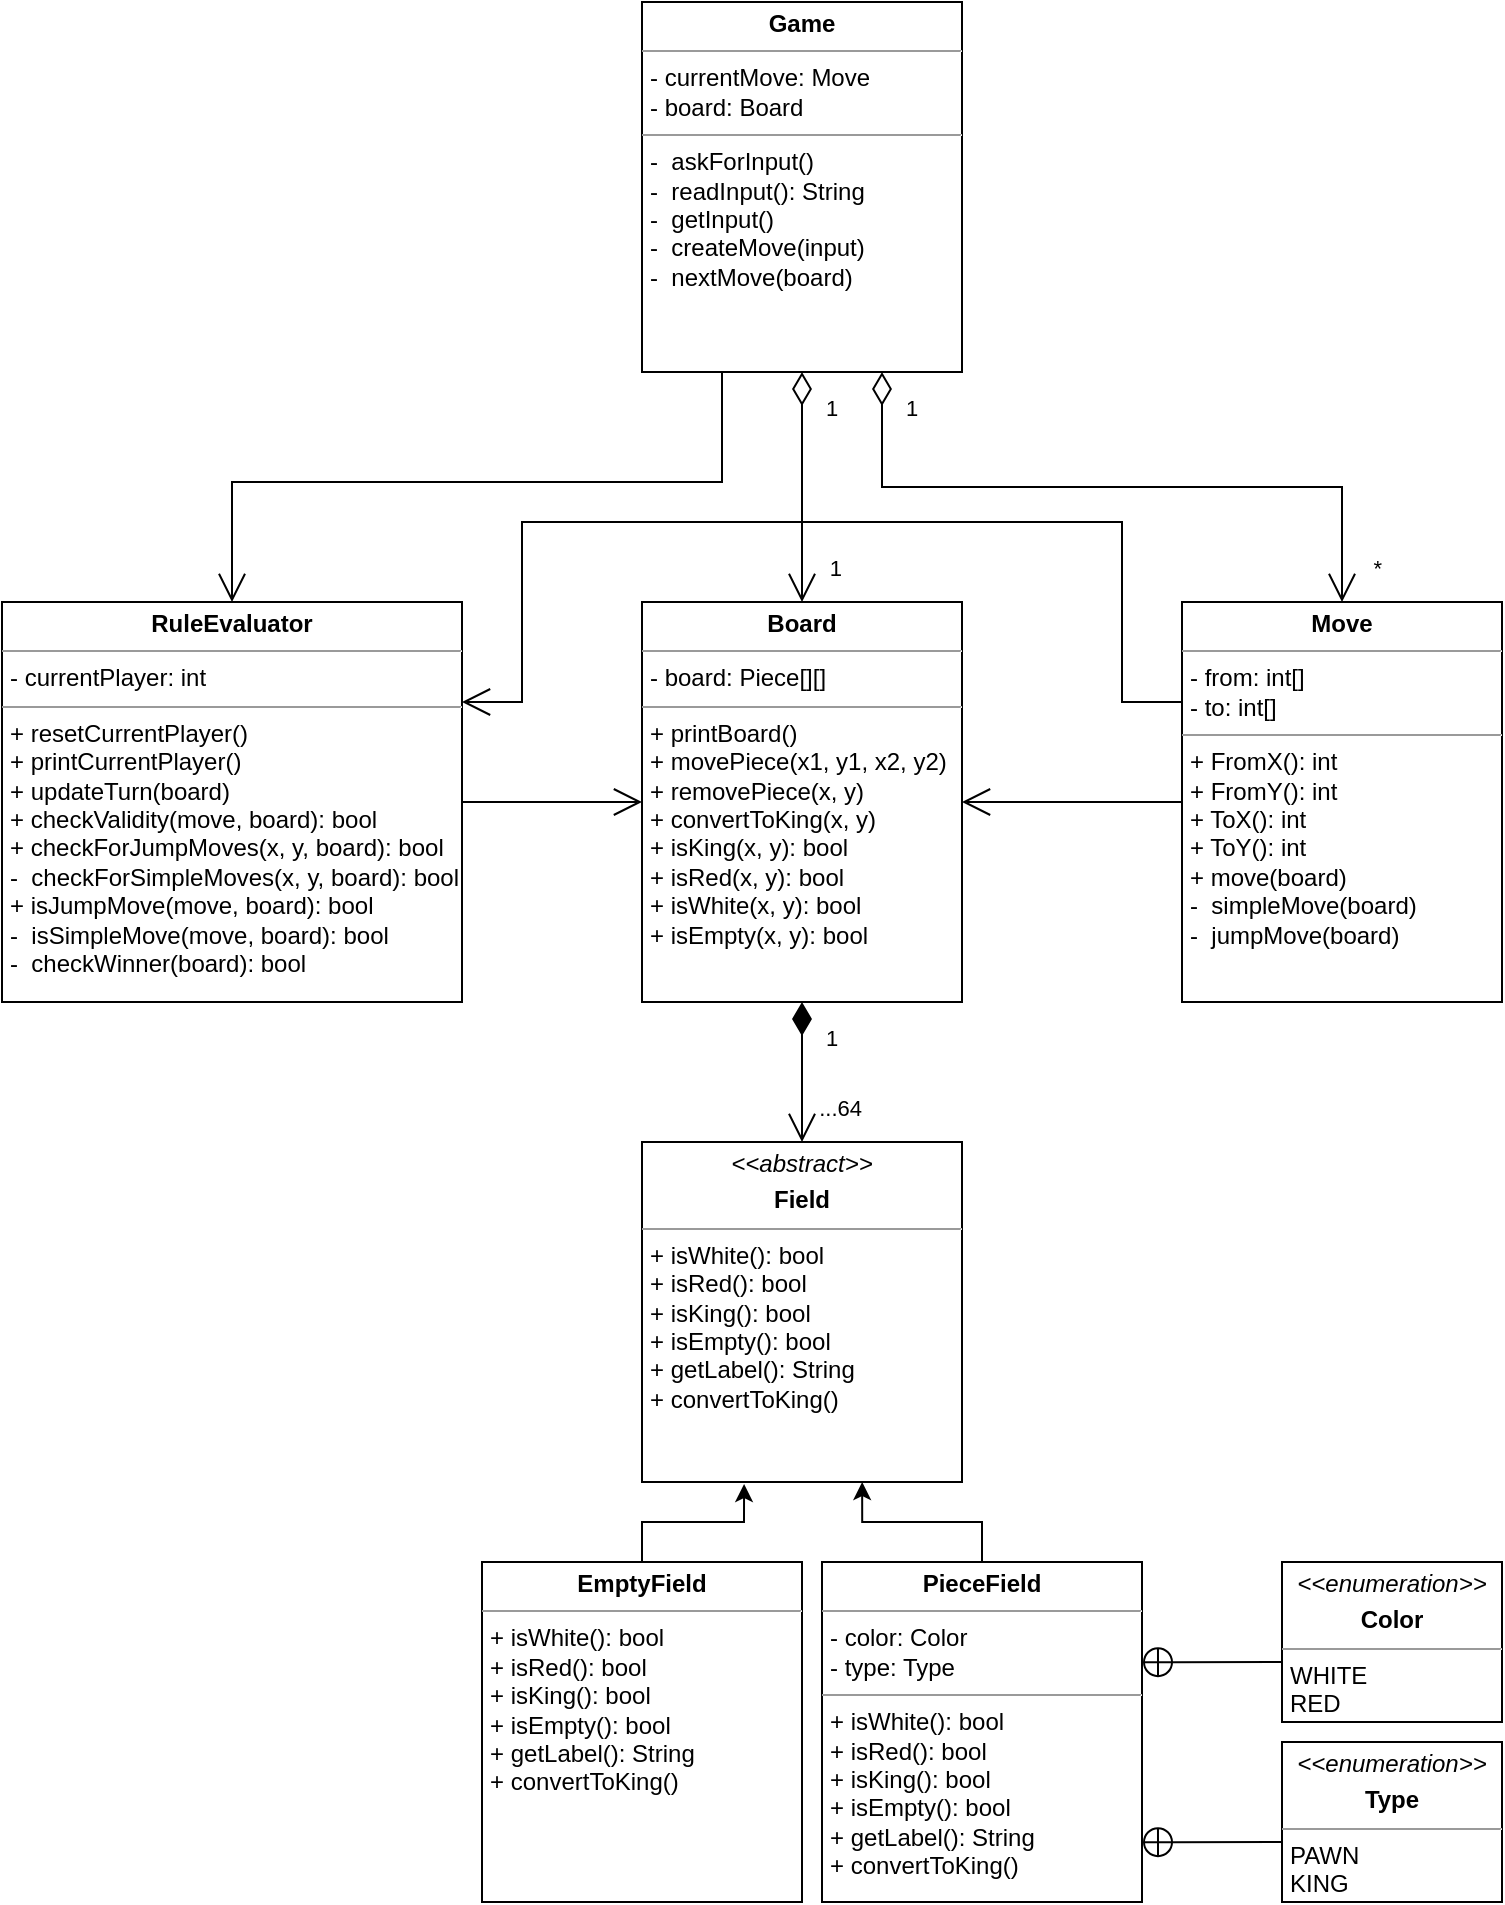 <mxfile version="15.6.4" type="device"><diagram id="fnMZtc-o8jra7NAa5yIl" name="Page-1"><mxGraphModel dx="946" dy="592" grid="1" gridSize="10" guides="1" tooltips="1" connect="1" arrows="1" fold="1" page="1" pageScale="1" pageWidth="850" pageHeight="1100" math="0" shadow="0"><root><mxCell id="0"/><mxCell id="1" parent="0"/><mxCell id="GoU4rNnmt5kkzGdyPXZm-20" value="&lt;p style=&quot;margin: 0px ; margin-top: 4px ; text-align: center&quot;&gt;&lt;b&gt;Board&lt;/b&gt;&lt;/p&gt;&lt;hr size=&quot;1&quot;&gt;&lt;p style=&quot;margin: 0px ; margin-left: 4px&quot;&gt;- board: Piece[][]&lt;/p&gt;&lt;hr size=&quot;1&quot;&gt;&lt;p style=&quot;margin: 0px ; margin-left: 4px&quot;&gt;&lt;span&gt;+ printBoard()&lt;/span&gt;&lt;br&gt;&lt;/p&gt;&lt;p style=&quot;margin: 0px ; margin-left: 4px&quot;&gt;+ movePiece(x1, y1, x2, y2)&lt;/p&gt;&lt;p style=&quot;margin: 0px ; margin-left: 4px&quot;&gt;+ removePiece(x, y)&lt;/p&gt;&lt;p style=&quot;margin: 0px ; margin-left: 4px&quot;&gt;+ convertToKing(x, y)&lt;/p&gt;&lt;p style=&quot;margin: 0px ; margin-left: 4px&quot;&gt;+ isKing(x, y): bool&lt;/p&gt;&lt;p style=&quot;margin: 0px ; margin-left: 4px&quot;&gt;+ isRed(x, y): bool&lt;/p&gt;&lt;p style=&quot;margin: 0px ; margin-left: 4px&quot;&gt;+ isWhite(x, y): bool&lt;/p&gt;&lt;p style=&quot;margin: 0px ; margin-left: 4px&quot;&gt;+ isEmpty(x, y): bool&lt;/p&gt;&lt;p style=&quot;margin: 0px ; margin-left: 4px&quot;&gt;&lt;br&gt;&lt;/p&gt;" style="verticalAlign=top;align=left;overflow=fill;fontSize=12;fontFamily=Helvetica;html=1;" parent="1" vertex="1"><mxGeometry x="370" y="330" width="160" height="200" as="geometry"/></mxCell><mxCell id="GoU4rNnmt5kkzGdyPXZm-21" value="&lt;p style=&quot;margin: 0px ; margin-top: 4px ; text-align: center&quot;&gt;&lt;b&gt;Game&lt;/b&gt;&lt;/p&gt;&lt;hr size=&quot;1&quot;&gt;&lt;p style=&quot;margin: 0px ; margin-left: 4px&quot;&gt;- currentMove: Move&lt;/p&gt;&lt;p style=&quot;margin: 0px ; margin-left: 4px&quot;&gt;- board: Board&lt;/p&gt;&lt;hr size=&quot;1&quot;&gt;&lt;p style=&quot;margin: 0px ; margin-left: 4px&quot;&gt;- &amp;nbsp;askForInput()&lt;/p&gt;&lt;p style=&quot;margin: 0px ; margin-left: 4px&quot;&gt;- &amp;nbsp;readInput(): String&lt;/p&gt;&lt;p style=&quot;margin: 0px ; margin-left: 4px&quot;&gt;- &amp;nbsp;getInput()&lt;/p&gt;&lt;p style=&quot;margin: 0px ; margin-left: 4px&quot;&gt;- &amp;nbsp;createMove(input)&lt;/p&gt;&lt;p style=&quot;margin: 0px ; margin-left: 4px&quot;&gt;- &amp;nbsp;nextMove(board)&lt;/p&gt;&lt;p style=&quot;margin: 0px ; margin-left: 4px&quot;&gt;&lt;br&gt;&lt;/p&gt;&lt;p style=&quot;margin: 0px ; margin-left: 4px&quot;&gt;&lt;br&gt;&lt;/p&gt;" style="verticalAlign=top;align=left;overflow=fill;fontSize=12;fontFamily=Helvetica;html=1;" parent="1" vertex="1"><mxGeometry x="370" y="30" width="160" height="185" as="geometry"/></mxCell><mxCell id="HhIsdevtgu4Zge7pGZRM-21" style="edgeStyle=orthogonalEdgeStyle;rounded=0;orthogonalLoop=1;jettySize=auto;html=1;exitX=1;exitY=0.5;exitDx=0;exitDy=0;entryX=0;entryY=0.5;entryDx=0;entryDy=0;startArrow=none;startFill=0;endArrow=open;endFill=0;endSize=12;" parent="1" source="GoU4rNnmt5kkzGdyPXZm-23" target="GoU4rNnmt5kkzGdyPXZm-20" edge="1"><mxGeometry relative="1" as="geometry"/></mxCell><mxCell id="GoU4rNnmt5kkzGdyPXZm-23" value="&lt;p style=&quot;margin: 0px ; margin-top: 4px ; text-align: center&quot;&gt;&lt;b&gt;RuleEvaluator&lt;/b&gt;&lt;/p&gt;&lt;hr size=&quot;1&quot;&gt;&lt;p style=&quot;margin: 0px ; margin-left: 4px&quot;&gt;- currentPlayer: int&lt;/p&gt;&lt;hr size=&quot;1&quot;&gt;&lt;p style=&quot;margin: 0px ; margin-left: 4px&quot;&gt;+ resetCurrentPlayer()&lt;/p&gt;&lt;p style=&quot;margin: 0px ; margin-left: 4px&quot;&gt;+ printCurrentPlayer()&lt;/p&gt;&lt;p style=&quot;margin: 0px ; margin-left: 4px&quot;&gt;+ updateTurn(board)&lt;/p&gt;&lt;p style=&quot;margin: 0px ; margin-left: 4px&quot;&gt;+ checkValidity(move, board): bool&lt;/p&gt;&lt;p style=&quot;margin: 0px ; margin-left: 4px&quot;&gt;+ checkForJumpMoves(x, y, board): bool&lt;/p&gt;&lt;p style=&quot;margin: 0px ; margin-left: 4px&quot;&gt;- &amp;nbsp;checkForSimpleMoves(x, y, board): bool&lt;/p&gt;&lt;p style=&quot;margin: 0px ; margin-left: 4px&quot;&gt;+ isJumpMove(move, board): bool&lt;/p&gt;&lt;p style=&quot;margin: 0px ; margin-left: 4px&quot;&gt;- &amp;nbsp;isSimpleMove(move, board): bool&lt;/p&gt;&lt;p style=&quot;margin: 0px ; margin-left: 4px&quot;&gt;- &amp;nbsp;checkWinner(board): bool&lt;/p&gt;" style="verticalAlign=top;align=left;overflow=fill;fontSize=12;fontFamily=Helvetica;html=1;fillColor=default;strokeColor=default;fontColor=default;" parent="1" vertex="1"><mxGeometry x="50" y="330" width="230" height="200" as="geometry"/></mxCell><mxCell id="HhIsdevtgu4Zge7pGZRM-23" style="edgeStyle=orthogonalEdgeStyle;rounded=0;orthogonalLoop=1;jettySize=auto;html=1;exitX=0;exitY=0.5;exitDx=0;exitDy=0;entryX=1;entryY=0.5;entryDx=0;entryDy=0;startArrow=none;startFill=0;endArrow=open;endFill=0;endSize=12;startSize=14;" parent="1" source="HhIsdevtgu4Zge7pGZRM-1" target="GoU4rNnmt5kkzGdyPXZm-20" edge="1"><mxGeometry relative="1" as="geometry"/></mxCell><mxCell id="HhIsdevtgu4Zge7pGZRM-24" style="edgeStyle=orthogonalEdgeStyle;rounded=0;orthogonalLoop=1;jettySize=auto;html=1;exitX=0;exitY=0.25;exitDx=0;exitDy=0;entryX=1;entryY=0.25;entryDx=0;entryDy=0;startArrow=none;startFill=0;endArrow=open;endFill=0;endSize=12;" parent="1" source="HhIsdevtgu4Zge7pGZRM-1" target="GoU4rNnmt5kkzGdyPXZm-23" edge="1"><mxGeometry relative="1" as="geometry"><Array as="points"><mxPoint x="610" y="380"/><mxPoint x="610" y="290"/><mxPoint x="310" y="290"/><mxPoint x="310" y="380"/></Array></mxGeometry></mxCell><mxCell id="HhIsdevtgu4Zge7pGZRM-1" value="&lt;p style=&quot;margin: 0px ; margin-top: 4px ; text-align: center&quot;&gt;&lt;b&gt;Move&lt;/b&gt;&lt;/p&gt;&lt;hr size=&quot;1&quot;&gt;&lt;p style=&quot;margin: 0px ; margin-left: 4px&quot;&gt;- from: int[]&lt;/p&gt;&lt;p style=&quot;margin: 0px ; margin-left: 4px&quot;&gt;- to: int[]&lt;/p&gt;&lt;hr size=&quot;1&quot;&gt;&lt;p style=&quot;margin: 0px ; margin-left: 4px&quot;&gt;+ FromX(): int&lt;/p&gt;&lt;p style=&quot;margin: 0px ; margin-left: 4px&quot;&gt;+ FromY(): int&lt;/p&gt;&lt;p style=&quot;margin: 0px ; margin-left: 4px&quot;&gt;+ ToX(): int&lt;/p&gt;&lt;p style=&quot;margin: 0px ; margin-left: 4px&quot;&gt;+ ToY(): int&lt;/p&gt;&lt;p style=&quot;margin: 0px ; margin-left: 4px&quot;&gt;+ move(board)&lt;/p&gt;&lt;p style=&quot;margin: 0px ; margin-left: 4px&quot;&gt;- &amp;nbsp;simpleMove(board)&lt;/p&gt;&lt;p style=&quot;margin: 0px ; margin-left: 4px&quot;&gt;- &amp;nbsp;jumpMove(board)&lt;/p&gt;&lt;p style=&quot;margin: 0px ; margin-left: 4px&quot;&gt;&lt;br&gt;&lt;/p&gt;" style="verticalAlign=top;align=left;overflow=fill;fontSize=12;fontFamily=Helvetica;html=1;" parent="1" vertex="1"><mxGeometry x="640" y="330" width="160" height="200" as="geometry"/></mxCell><mxCell id="HhIsdevtgu4Zge7pGZRM-2" value="&lt;p style=&quot;margin: 4px 0px 0px ; text-align: center&quot;&gt;&lt;i&gt;&amp;lt;&amp;lt;abstract&amp;gt;&amp;gt;&lt;/i&gt;&lt;/p&gt;&lt;p style=&quot;margin: 4px 0px 0px ; text-align: center&quot;&gt;&lt;b&gt;Field&lt;/b&gt;&lt;/p&gt;&lt;hr size=&quot;1&quot;&gt;&lt;p style=&quot;margin: 0px 0px 0px 4px&quot;&gt;+ isWhite(): bool&lt;/p&gt;&lt;p style=&quot;margin: 0px ; margin-left: 4px&quot;&gt;+ isRed(): bool&lt;/p&gt;&lt;p style=&quot;margin: 0px ; margin-left: 4px&quot;&gt;+ isKing(): bool&lt;/p&gt;&lt;p style=&quot;margin: 0px ; margin-left: 4px&quot;&gt;+ isEmpty(): bool&lt;/p&gt;&lt;p style=&quot;margin: 0px 0px 0px 4px&quot;&gt;+ getLabel(): String&lt;/p&gt;&lt;p style=&quot;margin: 0px 0px 0px 4px&quot;&gt;+ convertToKing()&lt;/p&gt;" style="verticalAlign=top;align=left;overflow=fill;fontSize=12;fontFamily=Helvetica;html=1;fillColor=default;strokeColor=default;fontColor=default;" parent="1" vertex="1"><mxGeometry x="370" y="600" width="160" height="170" as="geometry"/></mxCell><mxCell id="HhIsdevtgu4Zge7pGZRM-4" value="" style="endArrow=open;html=1;endSize=12;startArrow=diamondThin;startSize=14;startFill=0;edgeStyle=orthogonalEdgeStyle;rounded=0;exitX=0.5;exitY=1;exitDx=0;exitDy=0;entryX=0.5;entryY=0;entryDx=0;entryDy=0;" parent="1" source="GoU4rNnmt5kkzGdyPXZm-21" target="GoU4rNnmt5kkzGdyPXZm-20" edge="1"><mxGeometry relative="1" as="geometry"><mxPoint x="440" y="250" as="sourcePoint"/><mxPoint x="610" y="250" as="targetPoint"/></mxGeometry></mxCell><mxCell id="HhIsdevtgu4Zge7pGZRM-5" value="1" style="edgeLabel;resizable=0;html=1;align=left;verticalAlign=top;" parent="HhIsdevtgu4Zge7pGZRM-4" connectable="0" vertex="1"><mxGeometry x="-1" relative="1" as="geometry"><mxPoint x="10" y="5" as="offset"/></mxGeometry></mxCell><mxCell id="HhIsdevtgu4Zge7pGZRM-6" value="1" style="edgeLabel;resizable=0;html=1;align=right;verticalAlign=top;" parent="HhIsdevtgu4Zge7pGZRM-4" connectable="0" vertex="1"><mxGeometry x="1" relative="1" as="geometry"><mxPoint x="20" y="-30" as="offset"/></mxGeometry></mxCell><mxCell id="HhIsdevtgu4Zge7pGZRM-7" value="" style="endArrow=open;html=1;endSize=12;startArrow=diamondThin;startSize=14;startFill=0;edgeStyle=orthogonalEdgeStyle;rounded=0;exitX=0.75;exitY=1;exitDx=0;exitDy=0;entryX=0.5;entryY=0;entryDx=0;entryDy=0;" parent="1" source="GoU4rNnmt5kkzGdyPXZm-21" target="HhIsdevtgu4Zge7pGZRM-1" edge="1"><mxGeometry relative="1" as="geometry"><mxPoint x="460" y="225" as="sourcePoint"/><mxPoint x="460" y="340" as="targetPoint"/></mxGeometry></mxCell><mxCell id="HhIsdevtgu4Zge7pGZRM-8" value="1" style="edgeLabel;resizable=0;html=1;align=left;verticalAlign=top;" parent="HhIsdevtgu4Zge7pGZRM-7" connectable="0" vertex="1"><mxGeometry x="-1" relative="1" as="geometry"><mxPoint x="10" y="5" as="offset"/></mxGeometry></mxCell><mxCell id="HhIsdevtgu4Zge7pGZRM-9" value="*" style="edgeLabel;resizable=0;html=1;align=right;verticalAlign=top;" parent="HhIsdevtgu4Zge7pGZRM-7" connectable="0" vertex="1"><mxGeometry x="1" relative="1" as="geometry"><mxPoint x="20" y="-30" as="offset"/></mxGeometry></mxCell><mxCell id="HhIsdevtgu4Zge7pGZRM-15" value="" style="endArrow=open;endFill=1;endSize=12;html=1;rounded=0;exitX=0.25;exitY=1;exitDx=0;exitDy=0;entryX=0.5;entryY=0;entryDx=0;entryDy=0;" parent="1" source="GoU4rNnmt5kkzGdyPXZm-21" target="GoU4rNnmt5kkzGdyPXZm-23" edge="1"><mxGeometry width="160" relative="1" as="geometry"><mxPoint x="390" y="280" as="sourcePoint"/><mxPoint x="550" y="280" as="targetPoint"/><Array as="points"><mxPoint x="410" y="270"/><mxPoint x="165" y="270"/></Array></mxGeometry></mxCell><mxCell id="HhIsdevtgu4Zge7pGZRM-18" value="" style="endArrow=open;html=1;endSize=12;startArrow=diamondThin;startSize=14;startFill=1;edgeStyle=orthogonalEdgeStyle;rounded=0;exitX=0.5;exitY=1;exitDx=0;exitDy=0;entryX=0.5;entryY=0;entryDx=0;entryDy=0;" parent="1" source="GoU4rNnmt5kkzGdyPXZm-20" target="HhIsdevtgu4Zge7pGZRM-2" edge="1"><mxGeometry relative="1" as="geometry"><mxPoint x="460" y="570.0" as="sourcePoint"/><mxPoint x="460" y="685" as="targetPoint"/></mxGeometry></mxCell><mxCell id="HhIsdevtgu4Zge7pGZRM-19" value="1" style="edgeLabel;resizable=0;html=1;align=left;verticalAlign=top;" parent="HhIsdevtgu4Zge7pGZRM-18" connectable="0" vertex="1"><mxGeometry x="-1" relative="1" as="geometry"><mxPoint x="10" y="5" as="offset"/></mxGeometry></mxCell><mxCell id="HhIsdevtgu4Zge7pGZRM-20" value="...64" style="edgeLabel;resizable=0;html=1;align=right;verticalAlign=top;" parent="HhIsdevtgu4Zge7pGZRM-18" connectable="0" vertex="1"><mxGeometry x="1" relative="1" as="geometry"><mxPoint x="30" y="-30" as="offset"/></mxGeometry></mxCell><mxCell id="nHAF4nPZJ3bnxHdbAx-p-1" value="&lt;p style=&quot;margin: 0px ; margin-top: 4px ; text-align: center&quot;&gt;&lt;i&gt;&amp;lt;&amp;lt;enumeration&amp;gt;&amp;gt;&lt;/i&gt;&lt;/p&gt;&lt;p style=&quot;margin: 0px ; margin-top: 4px ; text-align: center&quot;&gt;&lt;b&gt;Color&lt;/b&gt;&lt;/p&gt;&lt;hr size=&quot;1&quot;&gt;&lt;p style=&quot;margin: 0px ; margin-left: 4px&quot;&gt;WHITE&lt;br&gt;&lt;/p&gt;&lt;p style=&quot;margin: 0px ; margin-left: 4px&quot;&gt;RED&lt;/p&gt;" style="verticalAlign=top;align=left;overflow=fill;fontSize=12;fontFamily=Helvetica;html=1;fillColor=default;strokeColor=default;fontColor=default;" parent="1" vertex="1"><mxGeometry x="690" y="810" width="110" height="80" as="geometry"/></mxCell><mxCell id="nHAF4nPZJ3bnxHdbAx-p-2" value="&lt;p style=&quot;margin: 0px ; margin-top: 4px ; text-align: center&quot;&gt;&lt;i&gt;&amp;lt;&amp;lt;enumeration&amp;gt;&amp;gt;&lt;/i&gt;&lt;/p&gt;&lt;p style=&quot;margin: 0px ; margin-top: 4px ; text-align: center&quot;&gt;&lt;b&gt;Type&lt;/b&gt;&lt;/p&gt;&lt;hr size=&quot;1&quot;&gt;&lt;p style=&quot;margin: 0px ; margin-left: 4px&quot;&gt;PAWN&lt;br&gt;&lt;/p&gt;&lt;p style=&quot;margin: 0px ; margin-left: 4px&quot;&gt;KING&lt;/p&gt;" style="verticalAlign=top;align=left;overflow=fill;fontSize=12;fontFamily=Helvetica;html=1;" parent="1" vertex="1"><mxGeometry x="690" y="900" width="110" height="80" as="geometry"/></mxCell><mxCell id="2N_BhQVPVO1KcV1Ugem9-5" style="edgeStyle=orthogonalEdgeStyle;rounded=0;orthogonalLoop=1;jettySize=auto;html=1;entryX=0.319;entryY=1.006;entryDx=0;entryDy=0;entryPerimeter=0;fontColor=default;" edge="1" parent="1" source="2N_BhQVPVO1KcV1Ugem9-2" target="HhIsdevtgu4Zge7pGZRM-2"><mxGeometry relative="1" as="geometry"/></mxCell><mxCell id="2N_BhQVPVO1KcV1Ugem9-2" value="&lt;p style=&quot;margin: 0px ; margin-top: 4px ; text-align: center&quot;&gt;&lt;b&gt;EmptyField&lt;/b&gt;&lt;/p&gt;&lt;hr size=&quot;1&quot;&gt;&lt;p style=&quot;margin: 0px ; margin-left: 4px&quot;&gt;+ isWhite(): bool&lt;br&gt;&lt;/p&gt;&lt;p style=&quot;margin: 0px 0px 0px 4px&quot;&gt;+ isRed(): bool&lt;/p&gt;&lt;p style=&quot;margin: 0px 0px 0px 4px&quot;&gt;+ isKing(): bool&lt;/p&gt;&lt;p style=&quot;margin: 0px 0px 0px 4px&quot;&gt;+ isEmpty(): bool&lt;/p&gt;&lt;p style=&quot;margin: 0px 0px 0px 4px&quot;&gt;+ getLabel(): String&lt;/p&gt;&lt;p style=&quot;margin: 0px 0px 0px 4px&quot;&gt;+ convertToKing()&lt;/p&gt;" style="verticalAlign=top;align=left;overflow=fill;fontSize=12;fontFamily=Helvetica;html=1;fillColor=default;strokeColor=default;fontColor=default;" vertex="1" parent="1"><mxGeometry x="290" y="810" width="160" height="170" as="geometry"/></mxCell><mxCell id="2N_BhQVPVO1KcV1Ugem9-4" style="edgeStyle=orthogonalEdgeStyle;rounded=0;orthogonalLoop=1;jettySize=auto;html=1;entryX=0.688;entryY=1;entryDx=0;entryDy=0;entryPerimeter=0;fontColor=default;" edge="1" parent="1" source="2N_BhQVPVO1KcV1Ugem9-3" target="HhIsdevtgu4Zge7pGZRM-2"><mxGeometry relative="1" as="geometry"/></mxCell><mxCell id="2N_BhQVPVO1KcV1Ugem9-3" value="&lt;p style=&quot;margin: 0px ; margin-top: 4px ; text-align: center&quot;&gt;&lt;b&gt;PieceField&lt;/b&gt;&lt;/p&gt;&lt;hr size=&quot;1&quot;&gt;&lt;p style=&quot;margin: 0px ; margin-left: 4px&quot;&gt;- color: Color&lt;/p&gt;&lt;p style=&quot;margin: 0px ; margin-left: 4px&quot;&gt;- type: Type&lt;/p&gt;&lt;hr size=&quot;1&quot;&gt;&lt;p style=&quot;margin: 0px 0px 0px 4px&quot;&gt;+ isWhite(): bool&lt;br&gt;&lt;/p&gt;&lt;p style=&quot;margin: 0px 0px 0px 4px&quot;&gt;+ isRed(): bool&lt;/p&gt;&lt;p style=&quot;margin: 0px 0px 0px 4px&quot;&gt;+ isKing(): bool&lt;/p&gt;&lt;p style=&quot;margin: 0px 0px 0px 4px&quot;&gt;+ isEmpty(): bool&lt;/p&gt;&lt;p style=&quot;margin: 0px 0px 0px 4px&quot;&gt;+ getLabel(): String&lt;/p&gt;&lt;p style=&quot;margin: 0px 0px 0px 4px&quot;&gt;+ convertToKing()&lt;/p&gt;" style="verticalAlign=top;align=left;overflow=fill;fontSize=12;fontFamily=Helvetica;html=1;fillColor=default;strokeColor=default;fontColor=default;" vertex="1" parent="1"><mxGeometry x="460" y="810" width="160" height="170" as="geometry"/></mxCell><mxCell id="2N_BhQVPVO1KcV1Ugem9-7" value="" style="endArrow=none;startArrow=circlePlus;endFill=0;startFill=0;endSize=8;html=1;rounded=0;strokeColor=default;labelBackgroundColor=default;fontColor=default;exitX=1;exitY=0.824;exitDx=0;exitDy=0;exitPerimeter=0;" edge="1" parent="1" source="2N_BhQVPVO1KcV1Ugem9-3"><mxGeometry width="160" relative="1" as="geometry"><mxPoint x="620" y="940.7" as="sourcePoint"/><mxPoint x="690" y="950" as="targetPoint"/></mxGeometry></mxCell><mxCell id="2N_BhQVPVO1KcV1Ugem9-8" value="" style="endArrow=none;startArrow=circlePlus;endFill=0;startFill=0;endSize=8;html=1;rounded=0;strokeColor=default;labelBackgroundColor=default;fontColor=default;exitX=1;exitY=0.824;exitDx=0;exitDy=0;exitPerimeter=0;" edge="1" parent="1"><mxGeometry width="160" relative="1" as="geometry"><mxPoint x="620" y="860.08" as="sourcePoint"/><mxPoint x="690" y="860" as="targetPoint"/></mxGeometry></mxCell></root></mxGraphModel></diagram></mxfile>